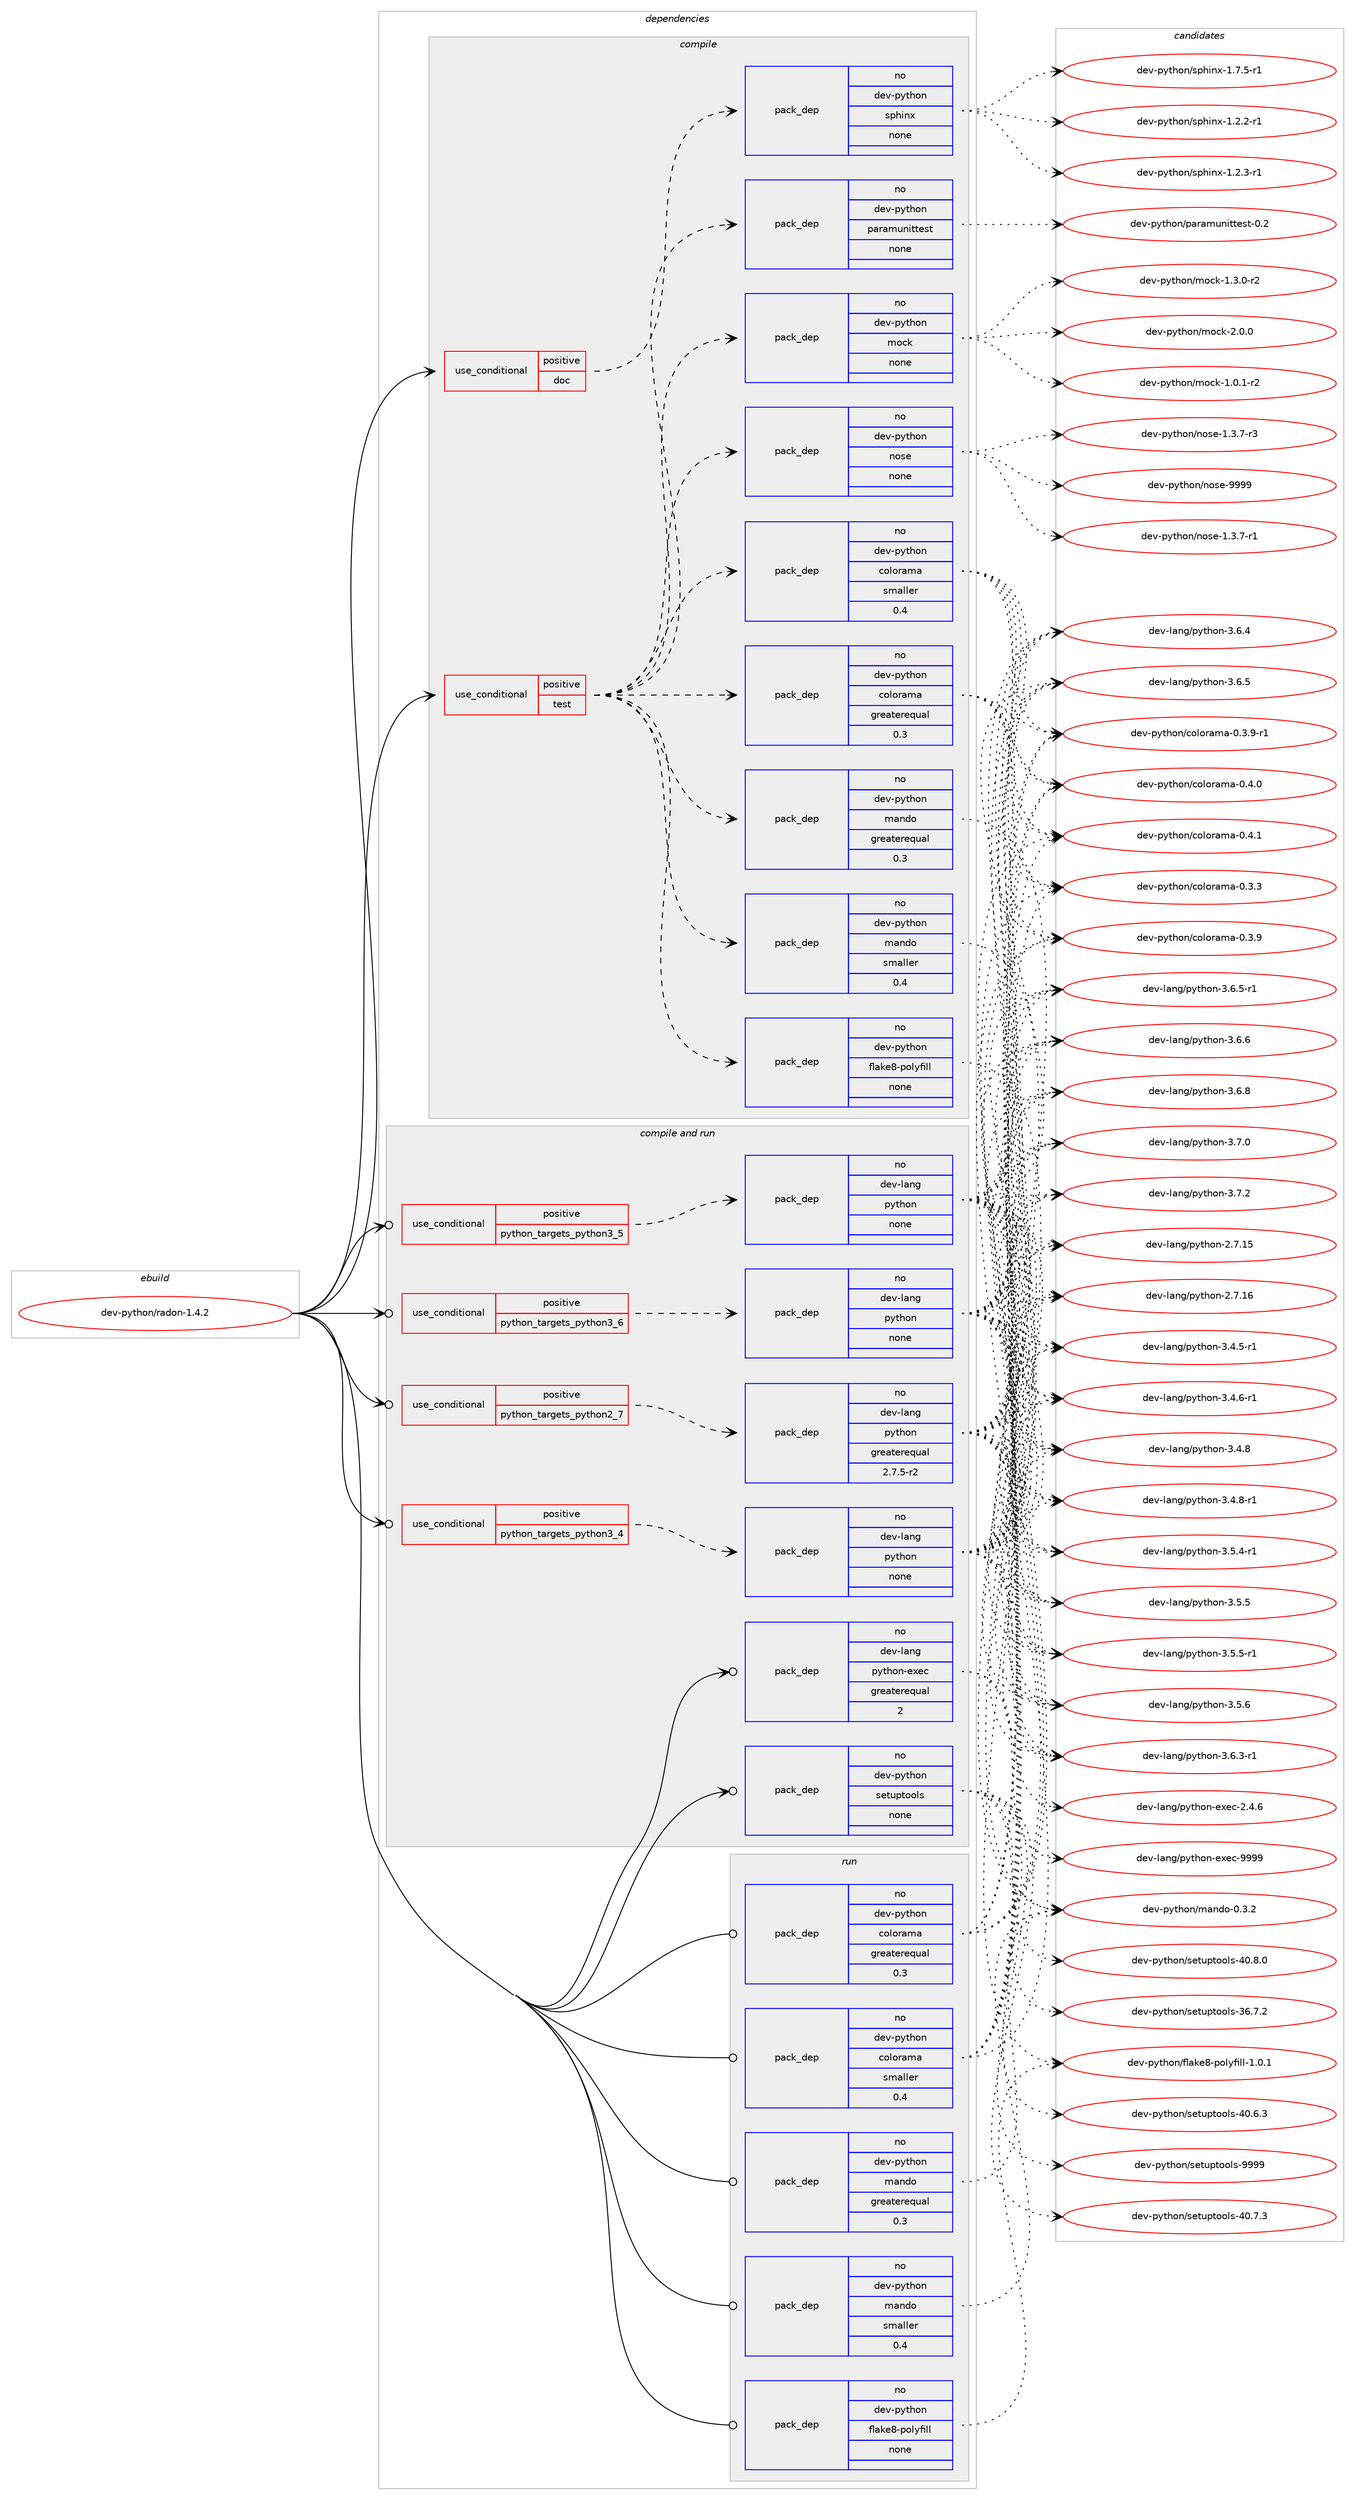 digraph prolog {

# *************
# Graph options
# *************

newrank=true;
concentrate=true;
compound=true;
graph [rankdir=LR,fontname=Helvetica,fontsize=10,ranksep=1.5];#, ranksep=2.5, nodesep=0.2];
edge  [arrowhead=vee];
node  [fontname=Helvetica,fontsize=10];

# **********
# The ebuild
# **********

subgraph cluster_leftcol {
color=gray;
rank=same;
label=<<i>ebuild</i>>;
id [label="dev-python/radon-1.4.2", color=red, width=4, href="../dev-python/radon-1.4.2.svg"];
}

# ****************
# The dependencies
# ****************

subgraph cluster_midcol {
color=gray;
label=<<i>dependencies</i>>;
subgraph cluster_compile {
fillcolor="#eeeeee";
style=filled;
label=<<i>compile</i>>;
subgraph cond383524 {
dependency1438166 [label=<<TABLE BORDER="0" CELLBORDER="1" CELLSPACING="0" CELLPADDING="4"><TR><TD ROWSPAN="3" CELLPADDING="10">use_conditional</TD></TR><TR><TD>positive</TD></TR><TR><TD>doc</TD></TR></TABLE>>, shape=none, color=red];
subgraph pack1031283 {
dependency1438167 [label=<<TABLE BORDER="0" CELLBORDER="1" CELLSPACING="0" CELLPADDING="4" WIDTH="220"><TR><TD ROWSPAN="6" CELLPADDING="30">pack_dep</TD></TR><TR><TD WIDTH="110">no</TD></TR><TR><TD>dev-python</TD></TR><TR><TD>sphinx</TD></TR><TR><TD>none</TD></TR><TR><TD></TD></TR></TABLE>>, shape=none, color=blue];
}
dependency1438166:e -> dependency1438167:w [weight=20,style="dashed",arrowhead="vee"];
}
id:e -> dependency1438166:w [weight=20,style="solid",arrowhead="vee"];
subgraph cond383525 {
dependency1438168 [label=<<TABLE BORDER="0" CELLBORDER="1" CELLSPACING="0" CELLPADDING="4"><TR><TD ROWSPAN="3" CELLPADDING="10">use_conditional</TD></TR><TR><TD>positive</TD></TR><TR><TD>test</TD></TR></TABLE>>, shape=none, color=red];
subgraph pack1031284 {
dependency1438169 [label=<<TABLE BORDER="0" CELLBORDER="1" CELLSPACING="0" CELLPADDING="4" WIDTH="220"><TR><TD ROWSPAN="6" CELLPADDING="30">pack_dep</TD></TR><TR><TD WIDTH="110">no</TD></TR><TR><TD>dev-python</TD></TR><TR><TD>colorama</TD></TR><TR><TD>greaterequal</TD></TR><TR><TD>0.3</TD></TR></TABLE>>, shape=none, color=blue];
}
dependency1438168:e -> dependency1438169:w [weight=20,style="dashed",arrowhead="vee"];
subgraph pack1031285 {
dependency1438170 [label=<<TABLE BORDER="0" CELLBORDER="1" CELLSPACING="0" CELLPADDING="4" WIDTH="220"><TR><TD ROWSPAN="6" CELLPADDING="30">pack_dep</TD></TR><TR><TD WIDTH="110">no</TD></TR><TR><TD>dev-python</TD></TR><TR><TD>colorama</TD></TR><TR><TD>smaller</TD></TR><TR><TD>0.4</TD></TR></TABLE>>, shape=none, color=blue];
}
dependency1438168:e -> dependency1438170:w [weight=20,style="dashed",arrowhead="vee"];
subgraph pack1031286 {
dependency1438171 [label=<<TABLE BORDER="0" CELLBORDER="1" CELLSPACING="0" CELLPADDING="4" WIDTH="220"><TR><TD ROWSPAN="6" CELLPADDING="30">pack_dep</TD></TR><TR><TD WIDTH="110">no</TD></TR><TR><TD>dev-python</TD></TR><TR><TD>flake8-polyfill</TD></TR><TR><TD>none</TD></TR><TR><TD></TD></TR></TABLE>>, shape=none, color=blue];
}
dependency1438168:e -> dependency1438171:w [weight=20,style="dashed",arrowhead="vee"];
subgraph pack1031287 {
dependency1438172 [label=<<TABLE BORDER="0" CELLBORDER="1" CELLSPACING="0" CELLPADDING="4" WIDTH="220"><TR><TD ROWSPAN="6" CELLPADDING="30">pack_dep</TD></TR><TR><TD WIDTH="110">no</TD></TR><TR><TD>dev-python</TD></TR><TR><TD>mando</TD></TR><TR><TD>greaterequal</TD></TR><TR><TD>0.3</TD></TR></TABLE>>, shape=none, color=blue];
}
dependency1438168:e -> dependency1438172:w [weight=20,style="dashed",arrowhead="vee"];
subgraph pack1031288 {
dependency1438173 [label=<<TABLE BORDER="0" CELLBORDER="1" CELLSPACING="0" CELLPADDING="4" WIDTH="220"><TR><TD ROWSPAN="6" CELLPADDING="30">pack_dep</TD></TR><TR><TD WIDTH="110">no</TD></TR><TR><TD>dev-python</TD></TR><TR><TD>mando</TD></TR><TR><TD>smaller</TD></TR><TR><TD>0.4</TD></TR></TABLE>>, shape=none, color=blue];
}
dependency1438168:e -> dependency1438173:w [weight=20,style="dashed",arrowhead="vee"];
subgraph pack1031289 {
dependency1438174 [label=<<TABLE BORDER="0" CELLBORDER="1" CELLSPACING="0" CELLPADDING="4" WIDTH="220"><TR><TD ROWSPAN="6" CELLPADDING="30">pack_dep</TD></TR><TR><TD WIDTH="110">no</TD></TR><TR><TD>dev-python</TD></TR><TR><TD>nose</TD></TR><TR><TD>none</TD></TR><TR><TD></TD></TR></TABLE>>, shape=none, color=blue];
}
dependency1438168:e -> dependency1438174:w [weight=20,style="dashed",arrowhead="vee"];
subgraph pack1031290 {
dependency1438175 [label=<<TABLE BORDER="0" CELLBORDER="1" CELLSPACING="0" CELLPADDING="4" WIDTH="220"><TR><TD ROWSPAN="6" CELLPADDING="30">pack_dep</TD></TR><TR><TD WIDTH="110">no</TD></TR><TR><TD>dev-python</TD></TR><TR><TD>mock</TD></TR><TR><TD>none</TD></TR><TR><TD></TD></TR></TABLE>>, shape=none, color=blue];
}
dependency1438168:e -> dependency1438175:w [weight=20,style="dashed",arrowhead="vee"];
subgraph pack1031291 {
dependency1438176 [label=<<TABLE BORDER="0" CELLBORDER="1" CELLSPACING="0" CELLPADDING="4" WIDTH="220"><TR><TD ROWSPAN="6" CELLPADDING="30">pack_dep</TD></TR><TR><TD WIDTH="110">no</TD></TR><TR><TD>dev-python</TD></TR><TR><TD>paramunittest</TD></TR><TR><TD>none</TD></TR><TR><TD></TD></TR></TABLE>>, shape=none, color=blue];
}
dependency1438168:e -> dependency1438176:w [weight=20,style="dashed",arrowhead="vee"];
}
id:e -> dependency1438168:w [weight=20,style="solid",arrowhead="vee"];
}
subgraph cluster_compileandrun {
fillcolor="#eeeeee";
style=filled;
label=<<i>compile and run</i>>;
subgraph cond383526 {
dependency1438177 [label=<<TABLE BORDER="0" CELLBORDER="1" CELLSPACING="0" CELLPADDING="4"><TR><TD ROWSPAN="3" CELLPADDING="10">use_conditional</TD></TR><TR><TD>positive</TD></TR><TR><TD>python_targets_python2_7</TD></TR></TABLE>>, shape=none, color=red];
subgraph pack1031292 {
dependency1438178 [label=<<TABLE BORDER="0" CELLBORDER="1" CELLSPACING="0" CELLPADDING="4" WIDTH="220"><TR><TD ROWSPAN="6" CELLPADDING="30">pack_dep</TD></TR><TR><TD WIDTH="110">no</TD></TR><TR><TD>dev-lang</TD></TR><TR><TD>python</TD></TR><TR><TD>greaterequal</TD></TR><TR><TD>2.7.5-r2</TD></TR></TABLE>>, shape=none, color=blue];
}
dependency1438177:e -> dependency1438178:w [weight=20,style="dashed",arrowhead="vee"];
}
id:e -> dependency1438177:w [weight=20,style="solid",arrowhead="odotvee"];
subgraph cond383527 {
dependency1438179 [label=<<TABLE BORDER="0" CELLBORDER="1" CELLSPACING="0" CELLPADDING="4"><TR><TD ROWSPAN="3" CELLPADDING="10">use_conditional</TD></TR><TR><TD>positive</TD></TR><TR><TD>python_targets_python3_4</TD></TR></TABLE>>, shape=none, color=red];
subgraph pack1031293 {
dependency1438180 [label=<<TABLE BORDER="0" CELLBORDER="1" CELLSPACING="0" CELLPADDING="4" WIDTH="220"><TR><TD ROWSPAN="6" CELLPADDING="30">pack_dep</TD></TR><TR><TD WIDTH="110">no</TD></TR><TR><TD>dev-lang</TD></TR><TR><TD>python</TD></TR><TR><TD>none</TD></TR><TR><TD></TD></TR></TABLE>>, shape=none, color=blue];
}
dependency1438179:e -> dependency1438180:w [weight=20,style="dashed",arrowhead="vee"];
}
id:e -> dependency1438179:w [weight=20,style="solid",arrowhead="odotvee"];
subgraph cond383528 {
dependency1438181 [label=<<TABLE BORDER="0" CELLBORDER="1" CELLSPACING="0" CELLPADDING="4"><TR><TD ROWSPAN="3" CELLPADDING="10">use_conditional</TD></TR><TR><TD>positive</TD></TR><TR><TD>python_targets_python3_5</TD></TR></TABLE>>, shape=none, color=red];
subgraph pack1031294 {
dependency1438182 [label=<<TABLE BORDER="0" CELLBORDER="1" CELLSPACING="0" CELLPADDING="4" WIDTH="220"><TR><TD ROWSPAN="6" CELLPADDING="30">pack_dep</TD></TR><TR><TD WIDTH="110">no</TD></TR><TR><TD>dev-lang</TD></TR><TR><TD>python</TD></TR><TR><TD>none</TD></TR><TR><TD></TD></TR></TABLE>>, shape=none, color=blue];
}
dependency1438181:e -> dependency1438182:w [weight=20,style="dashed",arrowhead="vee"];
}
id:e -> dependency1438181:w [weight=20,style="solid",arrowhead="odotvee"];
subgraph cond383529 {
dependency1438183 [label=<<TABLE BORDER="0" CELLBORDER="1" CELLSPACING="0" CELLPADDING="4"><TR><TD ROWSPAN="3" CELLPADDING="10">use_conditional</TD></TR><TR><TD>positive</TD></TR><TR><TD>python_targets_python3_6</TD></TR></TABLE>>, shape=none, color=red];
subgraph pack1031295 {
dependency1438184 [label=<<TABLE BORDER="0" CELLBORDER="1" CELLSPACING="0" CELLPADDING="4" WIDTH="220"><TR><TD ROWSPAN="6" CELLPADDING="30">pack_dep</TD></TR><TR><TD WIDTH="110">no</TD></TR><TR><TD>dev-lang</TD></TR><TR><TD>python</TD></TR><TR><TD>none</TD></TR><TR><TD></TD></TR></TABLE>>, shape=none, color=blue];
}
dependency1438183:e -> dependency1438184:w [weight=20,style="dashed",arrowhead="vee"];
}
id:e -> dependency1438183:w [weight=20,style="solid",arrowhead="odotvee"];
subgraph pack1031296 {
dependency1438185 [label=<<TABLE BORDER="0" CELLBORDER="1" CELLSPACING="0" CELLPADDING="4" WIDTH="220"><TR><TD ROWSPAN="6" CELLPADDING="30">pack_dep</TD></TR><TR><TD WIDTH="110">no</TD></TR><TR><TD>dev-lang</TD></TR><TR><TD>python-exec</TD></TR><TR><TD>greaterequal</TD></TR><TR><TD>2</TD></TR></TABLE>>, shape=none, color=blue];
}
id:e -> dependency1438185:w [weight=20,style="solid",arrowhead="odotvee"];
subgraph pack1031297 {
dependency1438186 [label=<<TABLE BORDER="0" CELLBORDER="1" CELLSPACING="0" CELLPADDING="4" WIDTH="220"><TR><TD ROWSPAN="6" CELLPADDING="30">pack_dep</TD></TR><TR><TD WIDTH="110">no</TD></TR><TR><TD>dev-python</TD></TR><TR><TD>setuptools</TD></TR><TR><TD>none</TD></TR><TR><TD></TD></TR></TABLE>>, shape=none, color=blue];
}
id:e -> dependency1438186:w [weight=20,style="solid",arrowhead="odotvee"];
}
subgraph cluster_run {
fillcolor="#eeeeee";
style=filled;
label=<<i>run</i>>;
subgraph pack1031298 {
dependency1438187 [label=<<TABLE BORDER="0" CELLBORDER="1" CELLSPACING="0" CELLPADDING="4" WIDTH="220"><TR><TD ROWSPAN="6" CELLPADDING="30">pack_dep</TD></TR><TR><TD WIDTH="110">no</TD></TR><TR><TD>dev-python</TD></TR><TR><TD>colorama</TD></TR><TR><TD>greaterequal</TD></TR><TR><TD>0.3</TD></TR></TABLE>>, shape=none, color=blue];
}
id:e -> dependency1438187:w [weight=20,style="solid",arrowhead="odot"];
subgraph pack1031299 {
dependency1438188 [label=<<TABLE BORDER="0" CELLBORDER="1" CELLSPACING="0" CELLPADDING="4" WIDTH="220"><TR><TD ROWSPAN="6" CELLPADDING="30">pack_dep</TD></TR><TR><TD WIDTH="110">no</TD></TR><TR><TD>dev-python</TD></TR><TR><TD>colorama</TD></TR><TR><TD>smaller</TD></TR><TR><TD>0.4</TD></TR></TABLE>>, shape=none, color=blue];
}
id:e -> dependency1438188:w [weight=20,style="solid",arrowhead="odot"];
subgraph pack1031300 {
dependency1438189 [label=<<TABLE BORDER="0" CELLBORDER="1" CELLSPACING="0" CELLPADDING="4" WIDTH="220"><TR><TD ROWSPAN="6" CELLPADDING="30">pack_dep</TD></TR><TR><TD WIDTH="110">no</TD></TR><TR><TD>dev-python</TD></TR><TR><TD>flake8-polyfill</TD></TR><TR><TD>none</TD></TR><TR><TD></TD></TR></TABLE>>, shape=none, color=blue];
}
id:e -> dependency1438189:w [weight=20,style="solid",arrowhead="odot"];
subgraph pack1031301 {
dependency1438190 [label=<<TABLE BORDER="0" CELLBORDER="1" CELLSPACING="0" CELLPADDING="4" WIDTH="220"><TR><TD ROWSPAN="6" CELLPADDING="30">pack_dep</TD></TR><TR><TD WIDTH="110">no</TD></TR><TR><TD>dev-python</TD></TR><TR><TD>mando</TD></TR><TR><TD>greaterequal</TD></TR><TR><TD>0.3</TD></TR></TABLE>>, shape=none, color=blue];
}
id:e -> dependency1438190:w [weight=20,style="solid",arrowhead="odot"];
subgraph pack1031302 {
dependency1438191 [label=<<TABLE BORDER="0" CELLBORDER="1" CELLSPACING="0" CELLPADDING="4" WIDTH="220"><TR><TD ROWSPAN="6" CELLPADDING="30">pack_dep</TD></TR><TR><TD WIDTH="110">no</TD></TR><TR><TD>dev-python</TD></TR><TR><TD>mando</TD></TR><TR><TD>smaller</TD></TR><TR><TD>0.4</TD></TR></TABLE>>, shape=none, color=blue];
}
id:e -> dependency1438191:w [weight=20,style="solid",arrowhead="odot"];
}
}

# **************
# The candidates
# **************

subgraph cluster_choices {
rank=same;
color=gray;
label=<<i>candidates</i>>;

subgraph choice1031283 {
color=black;
nodesep=1;
choice10010111845112121116104111110471151121041051101204549465046504511449 [label="dev-python/sphinx-1.2.2-r1", color=red, width=4,href="../dev-python/sphinx-1.2.2-r1.svg"];
choice10010111845112121116104111110471151121041051101204549465046514511449 [label="dev-python/sphinx-1.2.3-r1", color=red, width=4,href="../dev-python/sphinx-1.2.3-r1.svg"];
choice10010111845112121116104111110471151121041051101204549465546534511449 [label="dev-python/sphinx-1.7.5-r1", color=red, width=4,href="../dev-python/sphinx-1.7.5-r1.svg"];
dependency1438167:e -> choice10010111845112121116104111110471151121041051101204549465046504511449:w [style=dotted,weight="100"];
dependency1438167:e -> choice10010111845112121116104111110471151121041051101204549465046514511449:w [style=dotted,weight="100"];
dependency1438167:e -> choice10010111845112121116104111110471151121041051101204549465546534511449:w [style=dotted,weight="100"];
}
subgraph choice1031284 {
color=black;
nodesep=1;
choice1001011184511212111610411111047991111081111149710997454846514651 [label="dev-python/colorama-0.3.3", color=red, width=4,href="../dev-python/colorama-0.3.3.svg"];
choice1001011184511212111610411111047991111081111149710997454846514657 [label="dev-python/colorama-0.3.9", color=red, width=4,href="../dev-python/colorama-0.3.9.svg"];
choice10010111845112121116104111110479911110811111497109974548465146574511449 [label="dev-python/colorama-0.3.9-r1", color=red, width=4,href="../dev-python/colorama-0.3.9-r1.svg"];
choice1001011184511212111610411111047991111081111149710997454846524648 [label="dev-python/colorama-0.4.0", color=red, width=4,href="../dev-python/colorama-0.4.0.svg"];
choice1001011184511212111610411111047991111081111149710997454846524649 [label="dev-python/colorama-0.4.1", color=red, width=4,href="../dev-python/colorama-0.4.1.svg"];
dependency1438169:e -> choice1001011184511212111610411111047991111081111149710997454846514651:w [style=dotted,weight="100"];
dependency1438169:e -> choice1001011184511212111610411111047991111081111149710997454846514657:w [style=dotted,weight="100"];
dependency1438169:e -> choice10010111845112121116104111110479911110811111497109974548465146574511449:w [style=dotted,weight="100"];
dependency1438169:e -> choice1001011184511212111610411111047991111081111149710997454846524648:w [style=dotted,weight="100"];
dependency1438169:e -> choice1001011184511212111610411111047991111081111149710997454846524649:w [style=dotted,weight="100"];
}
subgraph choice1031285 {
color=black;
nodesep=1;
choice1001011184511212111610411111047991111081111149710997454846514651 [label="dev-python/colorama-0.3.3", color=red, width=4,href="../dev-python/colorama-0.3.3.svg"];
choice1001011184511212111610411111047991111081111149710997454846514657 [label="dev-python/colorama-0.3.9", color=red, width=4,href="../dev-python/colorama-0.3.9.svg"];
choice10010111845112121116104111110479911110811111497109974548465146574511449 [label="dev-python/colorama-0.3.9-r1", color=red, width=4,href="../dev-python/colorama-0.3.9-r1.svg"];
choice1001011184511212111610411111047991111081111149710997454846524648 [label="dev-python/colorama-0.4.0", color=red, width=4,href="../dev-python/colorama-0.4.0.svg"];
choice1001011184511212111610411111047991111081111149710997454846524649 [label="dev-python/colorama-0.4.1", color=red, width=4,href="../dev-python/colorama-0.4.1.svg"];
dependency1438170:e -> choice1001011184511212111610411111047991111081111149710997454846514651:w [style=dotted,weight="100"];
dependency1438170:e -> choice1001011184511212111610411111047991111081111149710997454846514657:w [style=dotted,weight="100"];
dependency1438170:e -> choice10010111845112121116104111110479911110811111497109974548465146574511449:w [style=dotted,weight="100"];
dependency1438170:e -> choice1001011184511212111610411111047991111081111149710997454846524648:w [style=dotted,weight="100"];
dependency1438170:e -> choice1001011184511212111610411111047991111081111149710997454846524649:w [style=dotted,weight="100"];
}
subgraph choice1031286 {
color=black;
nodesep=1;
choice1001011184511212111610411111047102108971071015645112111108121102105108108454946484649 [label="dev-python/flake8-polyfill-1.0.1", color=red, width=4,href="../dev-python/flake8-polyfill-1.0.1.svg"];
dependency1438171:e -> choice1001011184511212111610411111047102108971071015645112111108121102105108108454946484649:w [style=dotted,weight="100"];
}
subgraph choice1031287 {
color=black;
nodesep=1;
choice100101118451121211161041111104710997110100111454846514650 [label="dev-python/mando-0.3.2", color=red, width=4,href="../dev-python/mando-0.3.2.svg"];
dependency1438172:e -> choice100101118451121211161041111104710997110100111454846514650:w [style=dotted,weight="100"];
}
subgraph choice1031288 {
color=black;
nodesep=1;
choice100101118451121211161041111104710997110100111454846514650 [label="dev-python/mando-0.3.2", color=red, width=4,href="../dev-python/mando-0.3.2.svg"];
dependency1438173:e -> choice100101118451121211161041111104710997110100111454846514650:w [style=dotted,weight="100"];
}
subgraph choice1031289 {
color=black;
nodesep=1;
choice10010111845112121116104111110471101111151014549465146554511449 [label="dev-python/nose-1.3.7-r1", color=red, width=4,href="../dev-python/nose-1.3.7-r1.svg"];
choice10010111845112121116104111110471101111151014549465146554511451 [label="dev-python/nose-1.3.7-r3", color=red, width=4,href="../dev-python/nose-1.3.7-r3.svg"];
choice10010111845112121116104111110471101111151014557575757 [label="dev-python/nose-9999", color=red, width=4,href="../dev-python/nose-9999.svg"];
dependency1438174:e -> choice10010111845112121116104111110471101111151014549465146554511449:w [style=dotted,weight="100"];
dependency1438174:e -> choice10010111845112121116104111110471101111151014549465146554511451:w [style=dotted,weight="100"];
dependency1438174:e -> choice10010111845112121116104111110471101111151014557575757:w [style=dotted,weight="100"];
}
subgraph choice1031290 {
color=black;
nodesep=1;
choice1001011184511212111610411111047109111991074549464846494511450 [label="dev-python/mock-1.0.1-r2", color=red, width=4,href="../dev-python/mock-1.0.1-r2.svg"];
choice1001011184511212111610411111047109111991074549465146484511450 [label="dev-python/mock-1.3.0-r2", color=red, width=4,href="../dev-python/mock-1.3.0-r2.svg"];
choice100101118451121211161041111104710911199107455046484648 [label="dev-python/mock-2.0.0", color=red, width=4,href="../dev-python/mock-2.0.0.svg"];
dependency1438175:e -> choice1001011184511212111610411111047109111991074549464846494511450:w [style=dotted,weight="100"];
dependency1438175:e -> choice1001011184511212111610411111047109111991074549465146484511450:w [style=dotted,weight="100"];
dependency1438175:e -> choice100101118451121211161041111104710911199107455046484648:w [style=dotted,weight="100"];
}
subgraph choice1031291 {
color=black;
nodesep=1;
choice1001011184511212111610411111047112971149710911711010511611610111511645484650 [label="dev-python/paramunittest-0.2", color=red, width=4,href="../dev-python/paramunittest-0.2.svg"];
dependency1438176:e -> choice1001011184511212111610411111047112971149710911711010511611610111511645484650:w [style=dotted,weight="100"];
}
subgraph choice1031292 {
color=black;
nodesep=1;
choice10010111845108971101034711212111610411111045504655464953 [label="dev-lang/python-2.7.15", color=red, width=4,href="../dev-lang/python-2.7.15.svg"];
choice10010111845108971101034711212111610411111045504655464954 [label="dev-lang/python-2.7.16", color=red, width=4,href="../dev-lang/python-2.7.16.svg"];
choice1001011184510897110103471121211161041111104551465246534511449 [label="dev-lang/python-3.4.5-r1", color=red, width=4,href="../dev-lang/python-3.4.5-r1.svg"];
choice1001011184510897110103471121211161041111104551465246544511449 [label="dev-lang/python-3.4.6-r1", color=red, width=4,href="../dev-lang/python-3.4.6-r1.svg"];
choice100101118451089711010347112121116104111110455146524656 [label="dev-lang/python-3.4.8", color=red, width=4,href="../dev-lang/python-3.4.8.svg"];
choice1001011184510897110103471121211161041111104551465246564511449 [label="dev-lang/python-3.4.8-r1", color=red, width=4,href="../dev-lang/python-3.4.8-r1.svg"];
choice1001011184510897110103471121211161041111104551465346524511449 [label="dev-lang/python-3.5.4-r1", color=red, width=4,href="../dev-lang/python-3.5.4-r1.svg"];
choice100101118451089711010347112121116104111110455146534653 [label="dev-lang/python-3.5.5", color=red, width=4,href="../dev-lang/python-3.5.5.svg"];
choice1001011184510897110103471121211161041111104551465346534511449 [label="dev-lang/python-3.5.5-r1", color=red, width=4,href="../dev-lang/python-3.5.5-r1.svg"];
choice100101118451089711010347112121116104111110455146534654 [label="dev-lang/python-3.5.6", color=red, width=4,href="../dev-lang/python-3.5.6.svg"];
choice1001011184510897110103471121211161041111104551465446514511449 [label="dev-lang/python-3.6.3-r1", color=red, width=4,href="../dev-lang/python-3.6.3-r1.svg"];
choice100101118451089711010347112121116104111110455146544652 [label="dev-lang/python-3.6.4", color=red, width=4,href="../dev-lang/python-3.6.4.svg"];
choice100101118451089711010347112121116104111110455146544653 [label="dev-lang/python-3.6.5", color=red, width=4,href="../dev-lang/python-3.6.5.svg"];
choice1001011184510897110103471121211161041111104551465446534511449 [label="dev-lang/python-3.6.5-r1", color=red, width=4,href="../dev-lang/python-3.6.5-r1.svg"];
choice100101118451089711010347112121116104111110455146544654 [label="dev-lang/python-3.6.6", color=red, width=4,href="../dev-lang/python-3.6.6.svg"];
choice100101118451089711010347112121116104111110455146544656 [label="dev-lang/python-3.6.8", color=red, width=4,href="../dev-lang/python-3.6.8.svg"];
choice100101118451089711010347112121116104111110455146554648 [label="dev-lang/python-3.7.0", color=red, width=4,href="../dev-lang/python-3.7.0.svg"];
choice100101118451089711010347112121116104111110455146554650 [label="dev-lang/python-3.7.2", color=red, width=4,href="../dev-lang/python-3.7.2.svg"];
dependency1438178:e -> choice10010111845108971101034711212111610411111045504655464953:w [style=dotted,weight="100"];
dependency1438178:e -> choice10010111845108971101034711212111610411111045504655464954:w [style=dotted,weight="100"];
dependency1438178:e -> choice1001011184510897110103471121211161041111104551465246534511449:w [style=dotted,weight="100"];
dependency1438178:e -> choice1001011184510897110103471121211161041111104551465246544511449:w [style=dotted,weight="100"];
dependency1438178:e -> choice100101118451089711010347112121116104111110455146524656:w [style=dotted,weight="100"];
dependency1438178:e -> choice1001011184510897110103471121211161041111104551465246564511449:w [style=dotted,weight="100"];
dependency1438178:e -> choice1001011184510897110103471121211161041111104551465346524511449:w [style=dotted,weight="100"];
dependency1438178:e -> choice100101118451089711010347112121116104111110455146534653:w [style=dotted,weight="100"];
dependency1438178:e -> choice1001011184510897110103471121211161041111104551465346534511449:w [style=dotted,weight="100"];
dependency1438178:e -> choice100101118451089711010347112121116104111110455146534654:w [style=dotted,weight="100"];
dependency1438178:e -> choice1001011184510897110103471121211161041111104551465446514511449:w [style=dotted,weight="100"];
dependency1438178:e -> choice100101118451089711010347112121116104111110455146544652:w [style=dotted,weight="100"];
dependency1438178:e -> choice100101118451089711010347112121116104111110455146544653:w [style=dotted,weight="100"];
dependency1438178:e -> choice1001011184510897110103471121211161041111104551465446534511449:w [style=dotted,weight="100"];
dependency1438178:e -> choice100101118451089711010347112121116104111110455146544654:w [style=dotted,weight="100"];
dependency1438178:e -> choice100101118451089711010347112121116104111110455146544656:w [style=dotted,weight="100"];
dependency1438178:e -> choice100101118451089711010347112121116104111110455146554648:w [style=dotted,weight="100"];
dependency1438178:e -> choice100101118451089711010347112121116104111110455146554650:w [style=dotted,weight="100"];
}
subgraph choice1031293 {
color=black;
nodesep=1;
choice10010111845108971101034711212111610411111045504655464953 [label="dev-lang/python-2.7.15", color=red, width=4,href="../dev-lang/python-2.7.15.svg"];
choice10010111845108971101034711212111610411111045504655464954 [label="dev-lang/python-2.7.16", color=red, width=4,href="../dev-lang/python-2.7.16.svg"];
choice1001011184510897110103471121211161041111104551465246534511449 [label="dev-lang/python-3.4.5-r1", color=red, width=4,href="../dev-lang/python-3.4.5-r1.svg"];
choice1001011184510897110103471121211161041111104551465246544511449 [label="dev-lang/python-3.4.6-r1", color=red, width=4,href="../dev-lang/python-3.4.6-r1.svg"];
choice100101118451089711010347112121116104111110455146524656 [label="dev-lang/python-3.4.8", color=red, width=4,href="../dev-lang/python-3.4.8.svg"];
choice1001011184510897110103471121211161041111104551465246564511449 [label="dev-lang/python-3.4.8-r1", color=red, width=4,href="../dev-lang/python-3.4.8-r1.svg"];
choice1001011184510897110103471121211161041111104551465346524511449 [label="dev-lang/python-3.5.4-r1", color=red, width=4,href="../dev-lang/python-3.5.4-r1.svg"];
choice100101118451089711010347112121116104111110455146534653 [label="dev-lang/python-3.5.5", color=red, width=4,href="../dev-lang/python-3.5.5.svg"];
choice1001011184510897110103471121211161041111104551465346534511449 [label="dev-lang/python-3.5.5-r1", color=red, width=4,href="../dev-lang/python-3.5.5-r1.svg"];
choice100101118451089711010347112121116104111110455146534654 [label="dev-lang/python-3.5.6", color=red, width=4,href="../dev-lang/python-3.5.6.svg"];
choice1001011184510897110103471121211161041111104551465446514511449 [label="dev-lang/python-3.6.3-r1", color=red, width=4,href="../dev-lang/python-3.6.3-r1.svg"];
choice100101118451089711010347112121116104111110455146544652 [label="dev-lang/python-3.6.4", color=red, width=4,href="../dev-lang/python-3.6.4.svg"];
choice100101118451089711010347112121116104111110455146544653 [label="dev-lang/python-3.6.5", color=red, width=4,href="../dev-lang/python-3.6.5.svg"];
choice1001011184510897110103471121211161041111104551465446534511449 [label="dev-lang/python-3.6.5-r1", color=red, width=4,href="../dev-lang/python-3.6.5-r1.svg"];
choice100101118451089711010347112121116104111110455146544654 [label="dev-lang/python-3.6.6", color=red, width=4,href="../dev-lang/python-3.6.6.svg"];
choice100101118451089711010347112121116104111110455146544656 [label="dev-lang/python-3.6.8", color=red, width=4,href="../dev-lang/python-3.6.8.svg"];
choice100101118451089711010347112121116104111110455146554648 [label="dev-lang/python-3.7.0", color=red, width=4,href="../dev-lang/python-3.7.0.svg"];
choice100101118451089711010347112121116104111110455146554650 [label="dev-lang/python-3.7.2", color=red, width=4,href="../dev-lang/python-3.7.2.svg"];
dependency1438180:e -> choice10010111845108971101034711212111610411111045504655464953:w [style=dotted,weight="100"];
dependency1438180:e -> choice10010111845108971101034711212111610411111045504655464954:w [style=dotted,weight="100"];
dependency1438180:e -> choice1001011184510897110103471121211161041111104551465246534511449:w [style=dotted,weight="100"];
dependency1438180:e -> choice1001011184510897110103471121211161041111104551465246544511449:w [style=dotted,weight="100"];
dependency1438180:e -> choice100101118451089711010347112121116104111110455146524656:w [style=dotted,weight="100"];
dependency1438180:e -> choice1001011184510897110103471121211161041111104551465246564511449:w [style=dotted,weight="100"];
dependency1438180:e -> choice1001011184510897110103471121211161041111104551465346524511449:w [style=dotted,weight="100"];
dependency1438180:e -> choice100101118451089711010347112121116104111110455146534653:w [style=dotted,weight="100"];
dependency1438180:e -> choice1001011184510897110103471121211161041111104551465346534511449:w [style=dotted,weight="100"];
dependency1438180:e -> choice100101118451089711010347112121116104111110455146534654:w [style=dotted,weight="100"];
dependency1438180:e -> choice1001011184510897110103471121211161041111104551465446514511449:w [style=dotted,weight="100"];
dependency1438180:e -> choice100101118451089711010347112121116104111110455146544652:w [style=dotted,weight="100"];
dependency1438180:e -> choice100101118451089711010347112121116104111110455146544653:w [style=dotted,weight="100"];
dependency1438180:e -> choice1001011184510897110103471121211161041111104551465446534511449:w [style=dotted,weight="100"];
dependency1438180:e -> choice100101118451089711010347112121116104111110455146544654:w [style=dotted,weight="100"];
dependency1438180:e -> choice100101118451089711010347112121116104111110455146544656:w [style=dotted,weight="100"];
dependency1438180:e -> choice100101118451089711010347112121116104111110455146554648:w [style=dotted,weight="100"];
dependency1438180:e -> choice100101118451089711010347112121116104111110455146554650:w [style=dotted,weight="100"];
}
subgraph choice1031294 {
color=black;
nodesep=1;
choice10010111845108971101034711212111610411111045504655464953 [label="dev-lang/python-2.7.15", color=red, width=4,href="../dev-lang/python-2.7.15.svg"];
choice10010111845108971101034711212111610411111045504655464954 [label="dev-lang/python-2.7.16", color=red, width=4,href="../dev-lang/python-2.7.16.svg"];
choice1001011184510897110103471121211161041111104551465246534511449 [label="dev-lang/python-3.4.5-r1", color=red, width=4,href="../dev-lang/python-3.4.5-r1.svg"];
choice1001011184510897110103471121211161041111104551465246544511449 [label="dev-lang/python-3.4.6-r1", color=red, width=4,href="../dev-lang/python-3.4.6-r1.svg"];
choice100101118451089711010347112121116104111110455146524656 [label="dev-lang/python-3.4.8", color=red, width=4,href="../dev-lang/python-3.4.8.svg"];
choice1001011184510897110103471121211161041111104551465246564511449 [label="dev-lang/python-3.4.8-r1", color=red, width=4,href="../dev-lang/python-3.4.8-r1.svg"];
choice1001011184510897110103471121211161041111104551465346524511449 [label="dev-lang/python-3.5.4-r1", color=red, width=4,href="../dev-lang/python-3.5.4-r1.svg"];
choice100101118451089711010347112121116104111110455146534653 [label="dev-lang/python-3.5.5", color=red, width=4,href="../dev-lang/python-3.5.5.svg"];
choice1001011184510897110103471121211161041111104551465346534511449 [label="dev-lang/python-3.5.5-r1", color=red, width=4,href="../dev-lang/python-3.5.5-r1.svg"];
choice100101118451089711010347112121116104111110455146534654 [label="dev-lang/python-3.5.6", color=red, width=4,href="../dev-lang/python-3.5.6.svg"];
choice1001011184510897110103471121211161041111104551465446514511449 [label="dev-lang/python-3.6.3-r1", color=red, width=4,href="../dev-lang/python-3.6.3-r1.svg"];
choice100101118451089711010347112121116104111110455146544652 [label="dev-lang/python-3.6.4", color=red, width=4,href="../dev-lang/python-3.6.4.svg"];
choice100101118451089711010347112121116104111110455146544653 [label="dev-lang/python-3.6.5", color=red, width=4,href="../dev-lang/python-3.6.5.svg"];
choice1001011184510897110103471121211161041111104551465446534511449 [label="dev-lang/python-3.6.5-r1", color=red, width=4,href="../dev-lang/python-3.6.5-r1.svg"];
choice100101118451089711010347112121116104111110455146544654 [label="dev-lang/python-3.6.6", color=red, width=4,href="../dev-lang/python-3.6.6.svg"];
choice100101118451089711010347112121116104111110455146544656 [label="dev-lang/python-3.6.8", color=red, width=4,href="../dev-lang/python-3.6.8.svg"];
choice100101118451089711010347112121116104111110455146554648 [label="dev-lang/python-3.7.0", color=red, width=4,href="../dev-lang/python-3.7.0.svg"];
choice100101118451089711010347112121116104111110455146554650 [label="dev-lang/python-3.7.2", color=red, width=4,href="../dev-lang/python-3.7.2.svg"];
dependency1438182:e -> choice10010111845108971101034711212111610411111045504655464953:w [style=dotted,weight="100"];
dependency1438182:e -> choice10010111845108971101034711212111610411111045504655464954:w [style=dotted,weight="100"];
dependency1438182:e -> choice1001011184510897110103471121211161041111104551465246534511449:w [style=dotted,weight="100"];
dependency1438182:e -> choice1001011184510897110103471121211161041111104551465246544511449:w [style=dotted,weight="100"];
dependency1438182:e -> choice100101118451089711010347112121116104111110455146524656:w [style=dotted,weight="100"];
dependency1438182:e -> choice1001011184510897110103471121211161041111104551465246564511449:w [style=dotted,weight="100"];
dependency1438182:e -> choice1001011184510897110103471121211161041111104551465346524511449:w [style=dotted,weight="100"];
dependency1438182:e -> choice100101118451089711010347112121116104111110455146534653:w [style=dotted,weight="100"];
dependency1438182:e -> choice1001011184510897110103471121211161041111104551465346534511449:w [style=dotted,weight="100"];
dependency1438182:e -> choice100101118451089711010347112121116104111110455146534654:w [style=dotted,weight="100"];
dependency1438182:e -> choice1001011184510897110103471121211161041111104551465446514511449:w [style=dotted,weight="100"];
dependency1438182:e -> choice100101118451089711010347112121116104111110455146544652:w [style=dotted,weight="100"];
dependency1438182:e -> choice100101118451089711010347112121116104111110455146544653:w [style=dotted,weight="100"];
dependency1438182:e -> choice1001011184510897110103471121211161041111104551465446534511449:w [style=dotted,weight="100"];
dependency1438182:e -> choice100101118451089711010347112121116104111110455146544654:w [style=dotted,weight="100"];
dependency1438182:e -> choice100101118451089711010347112121116104111110455146544656:w [style=dotted,weight="100"];
dependency1438182:e -> choice100101118451089711010347112121116104111110455146554648:w [style=dotted,weight="100"];
dependency1438182:e -> choice100101118451089711010347112121116104111110455146554650:w [style=dotted,weight="100"];
}
subgraph choice1031295 {
color=black;
nodesep=1;
choice10010111845108971101034711212111610411111045504655464953 [label="dev-lang/python-2.7.15", color=red, width=4,href="../dev-lang/python-2.7.15.svg"];
choice10010111845108971101034711212111610411111045504655464954 [label="dev-lang/python-2.7.16", color=red, width=4,href="../dev-lang/python-2.7.16.svg"];
choice1001011184510897110103471121211161041111104551465246534511449 [label="dev-lang/python-3.4.5-r1", color=red, width=4,href="../dev-lang/python-3.4.5-r1.svg"];
choice1001011184510897110103471121211161041111104551465246544511449 [label="dev-lang/python-3.4.6-r1", color=red, width=4,href="../dev-lang/python-3.4.6-r1.svg"];
choice100101118451089711010347112121116104111110455146524656 [label="dev-lang/python-3.4.8", color=red, width=4,href="../dev-lang/python-3.4.8.svg"];
choice1001011184510897110103471121211161041111104551465246564511449 [label="dev-lang/python-3.4.8-r1", color=red, width=4,href="../dev-lang/python-3.4.8-r1.svg"];
choice1001011184510897110103471121211161041111104551465346524511449 [label="dev-lang/python-3.5.4-r1", color=red, width=4,href="../dev-lang/python-3.5.4-r1.svg"];
choice100101118451089711010347112121116104111110455146534653 [label="dev-lang/python-3.5.5", color=red, width=4,href="../dev-lang/python-3.5.5.svg"];
choice1001011184510897110103471121211161041111104551465346534511449 [label="dev-lang/python-3.5.5-r1", color=red, width=4,href="../dev-lang/python-3.5.5-r1.svg"];
choice100101118451089711010347112121116104111110455146534654 [label="dev-lang/python-3.5.6", color=red, width=4,href="../dev-lang/python-3.5.6.svg"];
choice1001011184510897110103471121211161041111104551465446514511449 [label="dev-lang/python-3.6.3-r1", color=red, width=4,href="../dev-lang/python-3.6.3-r1.svg"];
choice100101118451089711010347112121116104111110455146544652 [label="dev-lang/python-3.6.4", color=red, width=4,href="../dev-lang/python-3.6.4.svg"];
choice100101118451089711010347112121116104111110455146544653 [label="dev-lang/python-3.6.5", color=red, width=4,href="../dev-lang/python-3.6.5.svg"];
choice1001011184510897110103471121211161041111104551465446534511449 [label="dev-lang/python-3.6.5-r1", color=red, width=4,href="../dev-lang/python-3.6.5-r1.svg"];
choice100101118451089711010347112121116104111110455146544654 [label="dev-lang/python-3.6.6", color=red, width=4,href="../dev-lang/python-3.6.6.svg"];
choice100101118451089711010347112121116104111110455146544656 [label="dev-lang/python-3.6.8", color=red, width=4,href="../dev-lang/python-3.6.8.svg"];
choice100101118451089711010347112121116104111110455146554648 [label="dev-lang/python-3.7.0", color=red, width=4,href="../dev-lang/python-3.7.0.svg"];
choice100101118451089711010347112121116104111110455146554650 [label="dev-lang/python-3.7.2", color=red, width=4,href="../dev-lang/python-3.7.2.svg"];
dependency1438184:e -> choice10010111845108971101034711212111610411111045504655464953:w [style=dotted,weight="100"];
dependency1438184:e -> choice10010111845108971101034711212111610411111045504655464954:w [style=dotted,weight="100"];
dependency1438184:e -> choice1001011184510897110103471121211161041111104551465246534511449:w [style=dotted,weight="100"];
dependency1438184:e -> choice1001011184510897110103471121211161041111104551465246544511449:w [style=dotted,weight="100"];
dependency1438184:e -> choice100101118451089711010347112121116104111110455146524656:w [style=dotted,weight="100"];
dependency1438184:e -> choice1001011184510897110103471121211161041111104551465246564511449:w [style=dotted,weight="100"];
dependency1438184:e -> choice1001011184510897110103471121211161041111104551465346524511449:w [style=dotted,weight="100"];
dependency1438184:e -> choice100101118451089711010347112121116104111110455146534653:w [style=dotted,weight="100"];
dependency1438184:e -> choice1001011184510897110103471121211161041111104551465346534511449:w [style=dotted,weight="100"];
dependency1438184:e -> choice100101118451089711010347112121116104111110455146534654:w [style=dotted,weight="100"];
dependency1438184:e -> choice1001011184510897110103471121211161041111104551465446514511449:w [style=dotted,weight="100"];
dependency1438184:e -> choice100101118451089711010347112121116104111110455146544652:w [style=dotted,weight="100"];
dependency1438184:e -> choice100101118451089711010347112121116104111110455146544653:w [style=dotted,weight="100"];
dependency1438184:e -> choice1001011184510897110103471121211161041111104551465446534511449:w [style=dotted,weight="100"];
dependency1438184:e -> choice100101118451089711010347112121116104111110455146544654:w [style=dotted,weight="100"];
dependency1438184:e -> choice100101118451089711010347112121116104111110455146544656:w [style=dotted,weight="100"];
dependency1438184:e -> choice100101118451089711010347112121116104111110455146554648:w [style=dotted,weight="100"];
dependency1438184:e -> choice100101118451089711010347112121116104111110455146554650:w [style=dotted,weight="100"];
}
subgraph choice1031296 {
color=black;
nodesep=1;
choice1001011184510897110103471121211161041111104510112010199455046524654 [label="dev-lang/python-exec-2.4.6", color=red, width=4,href="../dev-lang/python-exec-2.4.6.svg"];
choice10010111845108971101034711212111610411111045101120101994557575757 [label="dev-lang/python-exec-9999", color=red, width=4,href="../dev-lang/python-exec-9999.svg"];
dependency1438185:e -> choice1001011184510897110103471121211161041111104510112010199455046524654:w [style=dotted,weight="100"];
dependency1438185:e -> choice10010111845108971101034711212111610411111045101120101994557575757:w [style=dotted,weight="100"];
}
subgraph choice1031297 {
color=black;
nodesep=1;
choice100101118451121211161041111104711510111611711211611111110811545515446554650 [label="dev-python/setuptools-36.7.2", color=red, width=4,href="../dev-python/setuptools-36.7.2.svg"];
choice100101118451121211161041111104711510111611711211611111110811545524846544651 [label="dev-python/setuptools-40.6.3", color=red, width=4,href="../dev-python/setuptools-40.6.3.svg"];
choice100101118451121211161041111104711510111611711211611111110811545524846554651 [label="dev-python/setuptools-40.7.3", color=red, width=4,href="../dev-python/setuptools-40.7.3.svg"];
choice100101118451121211161041111104711510111611711211611111110811545524846564648 [label="dev-python/setuptools-40.8.0", color=red, width=4,href="../dev-python/setuptools-40.8.0.svg"];
choice10010111845112121116104111110471151011161171121161111111081154557575757 [label="dev-python/setuptools-9999", color=red, width=4,href="../dev-python/setuptools-9999.svg"];
dependency1438186:e -> choice100101118451121211161041111104711510111611711211611111110811545515446554650:w [style=dotted,weight="100"];
dependency1438186:e -> choice100101118451121211161041111104711510111611711211611111110811545524846544651:w [style=dotted,weight="100"];
dependency1438186:e -> choice100101118451121211161041111104711510111611711211611111110811545524846554651:w [style=dotted,weight="100"];
dependency1438186:e -> choice100101118451121211161041111104711510111611711211611111110811545524846564648:w [style=dotted,weight="100"];
dependency1438186:e -> choice10010111845112121116104111110471151011161171121161111111081154557575757:w [style=dotted,weight="100"];
}
subgraph choice1031298 {
color=black;
nodesep=1;
choice1001011184511212111610411111047991111081111149710997454846514651 [label="dev-python/colorama-0.3.3", color=red, width=4,href="../dev-python/colorama-0.3.3.svg"];
choice1001011184511212111610411111047991111081111149710997454846514657 [label="dev-python/colorama-0.3.9", color=red, width=4,href="../dev-python/colorama-0.3.9.svg"];
choice10010111845112121116104111110479911110811111497109974548465146574511449 [label="dev-python/colorama-0.3.9-r1", color=red, width=4,href="../dev-python/colorama-0.3.9-r1.svg"];
choice1001011184511212111610411111047991111081111149710997454846524648 [label="dev-python/colorama-0.4.0", color=red, width=4,href="../dev-python/colorama-0.4.0.svg"];
choice1001011184511212111610411111047991111081111149710997454846524649 [label="dev-python/colorama-0.4.1", color=red, width=4,href="../dev-python/colorama-0.4.1.svg"];
dependency1438187:e -> choice1001011184511212111610411111047991111081111149710997454846514651:w [style=dotted,weight="100"];
dependency1438187:e -> choice1001011184511212111610411111047991111081111149710997454846514657:w [style=dotted,weight="100"];
dependency1438187:e -> choice10010111845112121116104111110479911110811111497109974548465146574511449:w [style=dotted,weight="100"];
dependency1438187:e -> choice1001011184511212111610411111047991111081111149710997454846524648:w [style=dotted,weight="100"];
dependency1438187:e -> choice1001011184511212111610411111047991111081111149710997454846524649:w [style=dotted,weight="100"];
}
subgraph choice1031299 {
color=black;
nodesep=1;
choice1001011184511212111610411111047991111081111149710997454846514651 [label="dev-python/colorama-0.3.3", color=red, width=4,href="../dev-python/colorama-0.3.3.svg"];
choice1001011184511212111610411111047991111081111149710997454846514657 [label="dev-python/colorama-0.3.9", color=red, width=4,href="../dev-python/colorama-0.3.9.svg"];
choice10010111845112121116104111110479911110811111497109974548465146574511449 [label="dev-python/colorama-0.3.9-r1", color=red, width=4,href="../dev-python/colorama-0.3.9-r1.svg"];
choice1001011184511212111610411111047991111081111149710997454846524648 [label="dev-python/colorama-0.4.0", color=red, width=4,href="../dev-python/colorama-0.4.0.svg"];
choice1001011184511212111610411111047991111081111149710997454846524649 [label="dev-python/colorama-0.4.1", color=red, width=4,href="../dev-python/colorama-0.4.1.svg"];
dependency1438188:e -> choice1001011184511212111610411111047991111081111149710997454846514651:w [style=dotted,weight="100"];
dependency1438188:e -> choice1001011184511212111610411111047991111081111149710997454846514657:w [style=dotted,weight="100"];
dependency1438188:e -> choice10010111845112121116104111110479911110811111497109974548465146574511449:w [style=dotted,weight="100"];
dependency1438188:e -> choice1001011184511212111610411111047991111081111149710997454846524648:w [style=dotted,weight="100"];
dependency1438188:e -> choice1001011184511212111610411111047991111081111149710997454846524649:w [style=dotted,weight="100"];
}
subgraph choice1031300 {
color=black;
nodesep=1;
choice1001011184511212111610411111047102108971071015645112111108121102105108108454946484649 [label="dev-python/flake8-polyfill-1.0.1", color=red, width=4,href="../dev-python/flake8-polyfill-1.0.1.svg"];
dependency1438189:e -> choice1001011184511212111610411111047102108971071015645112111108121102105108108454946484649:w [style=dotted,weight="100"];
}
subgraph choice1031301 {
color=black;
nodesep=1;
choice100101118451121211161041111104710997110100111454846514650 [label="dev-python/mando-0.3.2", color=red, width=4,href="../dev-python/mando-0.3.2.svg"];
dependency1438190:e -> choice100101118451121211161041111104710997110100111454846514650:w [style=dotted,weight="100"];
}
subgraph choice1031302 {
color=black;
nodesep=1;
choice100101118451121211161041111104710997110100111454846514650 [label="dev-python/mando-0.3.2", color=red, width=4,href="../dev-python/mando-0.3.2.svg"];
dependency1438191:e -> choice100101118451121211161041111104710997110100111454846514650:w [style=dotted,weight="100"];
}
}

}
